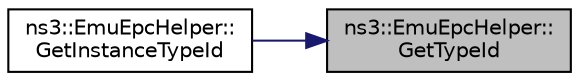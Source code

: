 digraph "ns3::EmuEpcHelper::GetTypeId"
{
 // LATEX_PDF_SIZE
  edge [fontname="Helvetica",fontsize="10",labelfontname="Helvetica",labelfontsize="10"];
  node [fontname="Helvetica",fontsize="10",shape=record];
  rankdir="RL";
  Node1 [label="ns3::EmuEpcHelper::\lGetTypeId",height=0.2,width=0.4,color="black", fillcolor="grey75", style="filled", fontcolor="black",tooltip="Register this type."];
  Node1 -> Node2 [dir="back",color="midnightblue",fontsize="10",style="solid",fontname="Helvetica"];
  Node2 [label="ns3::EmuEpcHelper::\lGetInstanceTypeId",height=0.2,width=0.4,color="black", fillcolor="white", style="filled",URL="$classns3_1_1_emu_epc_helper.html#a92c2dcc9dfbd140bd567e1ec24899da9",tooltip="Get the most derived TypeId for this Object."];
}
